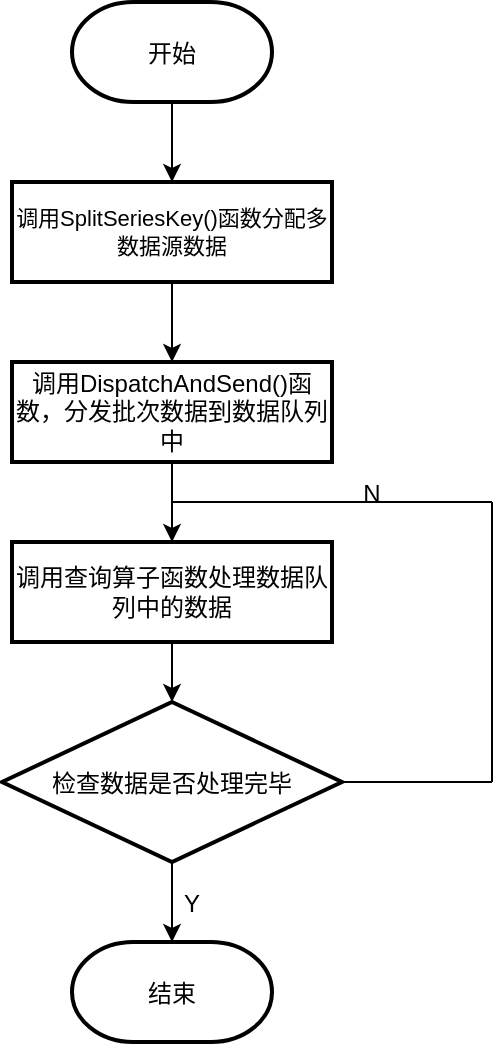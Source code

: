<mxfile version="16.2.7" type="github">
  <diagram id="6KGzm6dKU-b07YVB4iIB" name="第 1 页">
    <mxGraphModel dx="981" dy="543" grid="1" gridSize="10" guides="1" tooltips="1" connect="1" arrows="1" fold="1" page="1" pageScale="1" pageWidth="850" pageHeight="1100" math="0" shadow="0">
      <root>
        <mxCell id="0" />
        <mxCell id="1" parent="0" />
        <mxCell id="3UUR5aaATVcO7qAqVhn3-3" value="调用SplitSeriesKey()函数分配多数据源数据" style="rounded=0;absoluteArcSize=1;arcSize=14;strokeWidth=2;fontSize=11;whiteSpace=wrap;" parent="1" vertex="1">
          <mxGeometry x="320" y="140" width="160" height="50" as="geometry" />
        </mxCell>
        <mxCell id="3UUR5aaATVcO7qAqVhn3-4" value="调用DispatchAndSend()函数，分发批次数据到数据队列中" style="rounded=0;absoluteArcSize=1;arcSize=14;strokeWidth=2;whiteSpace=wrap;" parent="1" vertex="1">
          <mxGeometry x="320" y="230" width="160" height="50" as="geometry" />
        </mxCell>
        <mxCell id="3UUR5aaATVcO7qAqVhn3-5" value="检查数据是否处理完毕" style="strokeWidth=2;shape=mxgraph.flowchart.decision;" parent="1" vertex="1">
          <mxGeometry x="315" y="400" width="170" height="80" as="geometry" />
        </mxCell>
        <mxCell id="3UUR5aaATVcO7qAqVhn3-7" value="调用查询算子函数处理数据队列中的数据" style="rounded=0;absoluteArcSize=1;arcSize=14;strokeWidth=2;fillColor=none;whiteSpace=wrap;" parent="1" vertex="1">
          <mxGeometry x="320" y="320" width="160" height="50" as="geometry" />
        </mxCell>
        <mxCell id="WgE0W5IysiF7U2wR4pa6-1" value="" style="endArrow=classic;rounded=0;exitX=0.5;exitY=1;exitDx=0;exitDy=0;exitPerimeter=0;entryX=0.5;entryY=0;entryDx=0;entryDy=0;" edge="1" parent="1" source="WgE0W5IysiF7U2wR4pa6-8" target="3UUR5aaATVcO7qAqVhn3-3">
          <mxGeometry width="50" height="50" relative="1" as="geometry">
            <mxPoint x="400" y="100" as="sourcePoint" />
            <mxPoint x="560" y="120" as="targetPoint" />
          </mxGeometry>
        </mxCell>
        <mxCell id="WgE0W5IysiF7U2wR4pa6-2" value="" style="endArrow=classic;rounded=0;exitX=0.5;exitY=1;exitDx=0;exitDy=0;entryX=0.5;entryY=0;entryDx=0;entryDy=0;" edge="1" parent="1" source="3UUR5aaATVcO7qAqVhn3-3" target="3UUR5aaATVcO7qAqVhn3-4">
          <mxGeometry width="50" height="50" relative="1" as="geometry">
            <mxPoint x="410" y="110" as="sourcePoint" />
            <mxPoint x="410" y="150" as="targetPoint" />
          </mxGeometry>
        </mxCell>
        <mxCell id="WgE0W5IysiF7U2wR4pa6-3" value="" style="endArrow=classic;rounded=0;exitX=0.5;exitY=1;exitDx=0;exitDy=0;entryX=0.5;entryY=0;entryDx=0;entryDy=0;" edge="1" parent="1" source="3UUR5aaATVcO7qAqVhn3-4" target="3UUR5aaATVcO7qAqVhn3-7">
          <mxGeometry width="50" height="50" relative="1" as="geometry">
            <mxPoint x="410" y="200" as="sourcePoint" />
            <mxPoint x="410" y="240" as="targetPoint" />
          </mxGeometry>
        </mxCell>
        <mxCell id="WgE0W5IysiF7U2wR4pa6-4" value="" style="endArrow=classic;rounded=0;exitX=0.5;exitY=1;exitDx=0;exitDy=0;entryX=0.5;entryY=0;entryDx=0;entryDy=0;entryPerimeter=0;" edge="1" parent="1" source="3UUR5aaATVcO7qAqVhn3-7" target="3UUR5aaATVcO7qAqVhn3-5">
          <mxGeometry width="50" height="50" relative="1" as="geometry">
            <mxPoint x="410" y="290" as="sourcePoint" />
            <mxPoint x="410" y="330" as="targetPoint" />
          </mxGeometry>
        </mxCell>
        <mxCell id="WgE0W5IysiF7U2wR4pa6-5" value="" style="endArrow=classic;rounded=0;exitX=0.5;exitY=1;exitDx=0;exitDy=0;entryX=0.5;entryY=0;entryDx=0;entryDy=0;entryPerimeter=0;exitPerimeter=0;" edge="1" parent="1" source="3UUR5aaATVcO7qAqVhn3-5" target="WgE0W5IysiF7U2wR4pa6-9">
          <mxGeometry width="50" height="50" relative="1" as="geometry">
            <mxPoint x="410" y="380" as="sourcePoint" />
            <mxPoint x="400" y="510" as="targetPoint" />
          </mxGeometry>
        </mxCell>
        <mxCell id="WgE0W5IysiF7U2wR4pa6-6" value="N" style="text;strokeColor=none;fillColor=none;align=center;verticalAlign=middle;rounded=0;" vertex="1" parent="1">
          <mxGeometry x="470" y="280" width="60" height="30" as="geometry" />
        </mxCell>
        <mxCell id="WgE0W5IysiF7U2wR4pa6-7" value="Y" style="text;strokeColor=none;fillColor=none;align=center;verticalAlign=middle;rounded=0;" vertex="1" parent="1">
          <mxGeometry x="400" y="490" width="20" height="20" as="geometry" />
        </mxCell>
        <mxCell id="WgE0W5IysiF7U2wR4pa6-8" value="开始" style="strokeWidth=2;shape=mxgraph.flowchart.terminator;" vertex="1" parent="1">
          <mxGeometry x="350" y="50" width="100" height="50" as="geometry" />
        </mxCell>
        <mxCell id="WgE0W5IysiF7U2wR4pa6-9" value="结束" style="strokeWidth=2;shape=mxgraph.flowchart.terminator;" vertex="1" parent="1">
          <mxGeometry x="350" y="520" width="100" height="50" as="geometry" />
        </mxCell>
        <mxCell id="WgE0W5IysiF7U2wR4pa6-10" value="" style="endArrow=none;rounded=0;exitX=1;exitY=0.5;exitDx=0;exitDy=0;exitPerimeter=0;" edge="1" parent="1" source="3UUR5aaATVcO7qAqVhn3-5">
          <mxGeometry width="50" height="50" relative="1" as="geometry">
            <mxPoint x="560" y="450" as="sourcePoint" />
            <mxPoint x="560" y="440" as="targetPoint" />
          </mxGeometry>
        </mxCell>
        <mxCell id="WgE0W5IysiF7U2wR4pa6-11" value="" style="endArrow=none;rounded=0;" edge="1" parent="1">
          <mxGeometry width="50" height="50" relative="1" as="geometry">
            <mxPoint x="560" y="440" as="sourcePoint" />
            <mxPoint x="560" y="300" as="targetPoint" />
          </mxGeometry>
        </mxCell>
        <mxCell id="WgE0W5IysiF7U2wR4pa6-12" value="" style="endArrow=none;rounded=0;" edge="1" parent="1">
          <mxGeometry width="50" height="50" relative="1" as="geometry">
            <mxPoint x="400" y="300" as="sourcePoint" />
            <mxPoint x="560" y="300" as="targetPoint" />
          </mxGeometry>
        </mxCell>
      </root>
    </mxGraphModel>
  </diagram>
</mxfile>

